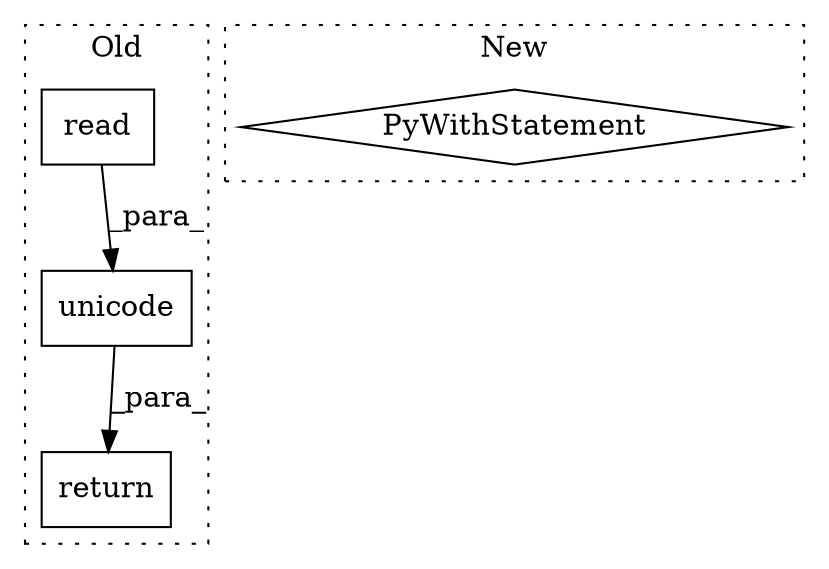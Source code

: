 digraph G {
subgraph cluster0 {
1 [label="unicode" a="32" s="340,364" l="8,1" shape="box"];
3 [label="read" a="32" s="350" l="6" shape="box"];
4 [label="return" a="41" s="333" l="7" shape="box"];
label = "Old";
style="dotted";
}
subgraph cluster1 {
2 [label="PyWithStatement" a="104" s="268,314" l="10,2" shape="diamond"];
label = "New";
style="dotted";
}
1 -> 4 [label="_para_"];
3 -> 1 [label="_para_"];
}